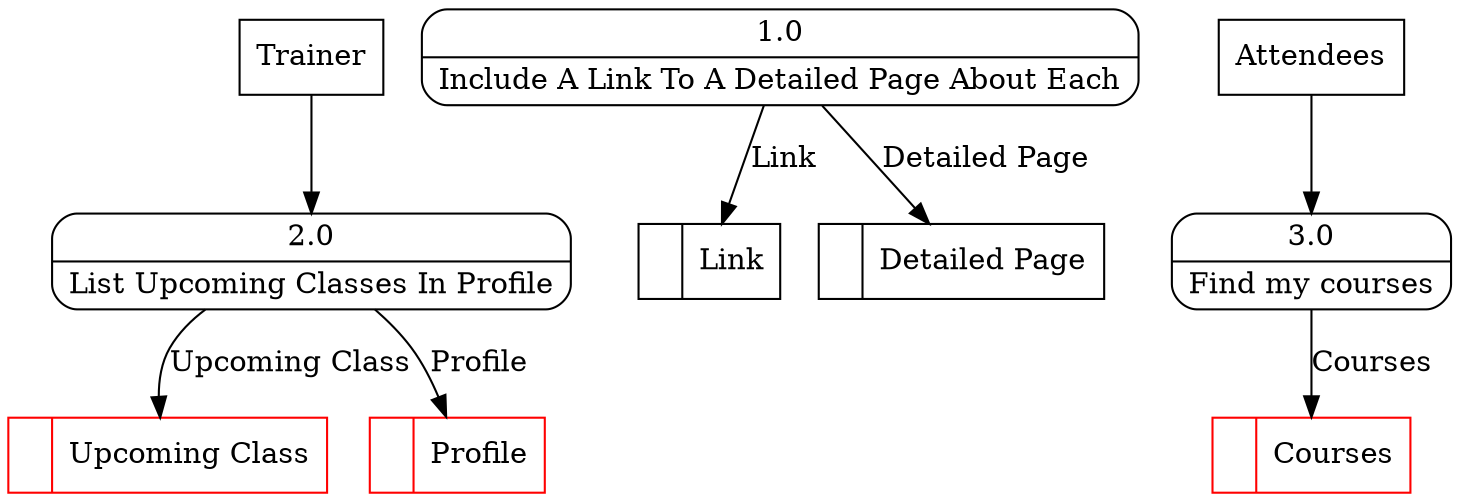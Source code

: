 digraph dfd2{ 
node[shape=record]
200 [label="<f0>  |<f1> Upcoming Class " color=red];
201 [label="<f0>  |<f1> Profile " color=red];
202 [label="<f0>  |<f1> Link " ];
203 [label="<f0>  |<f1> Detailed Page " ];
204 [label="Trainer" shape=box];
205 [label="{<f0> 1.0|<f1> Include A Link To A Detailed Page About Each }" shape=Mrecord];
206 [label="{<f0> 2.0|<f1> List Upcoming Classes In Profile }" shape=Mrecord];
3 [label="{<f0> 3.0|<f1> Find my courses }" shape=Mrecord];
1000 [label="Attendees" shape=box];
1000 -> 3
1002 [label="<f0>  |<f1> Courses " color=red];
3 -> 1002 [label="Courses"]
204 -> 206
205 -> 202 [label="Link"]
205 -> 203 [label="Detailed Page"]
206 -> 200 [label="Upcoming Class"]
206 -> 201 [label="Profile"]
}